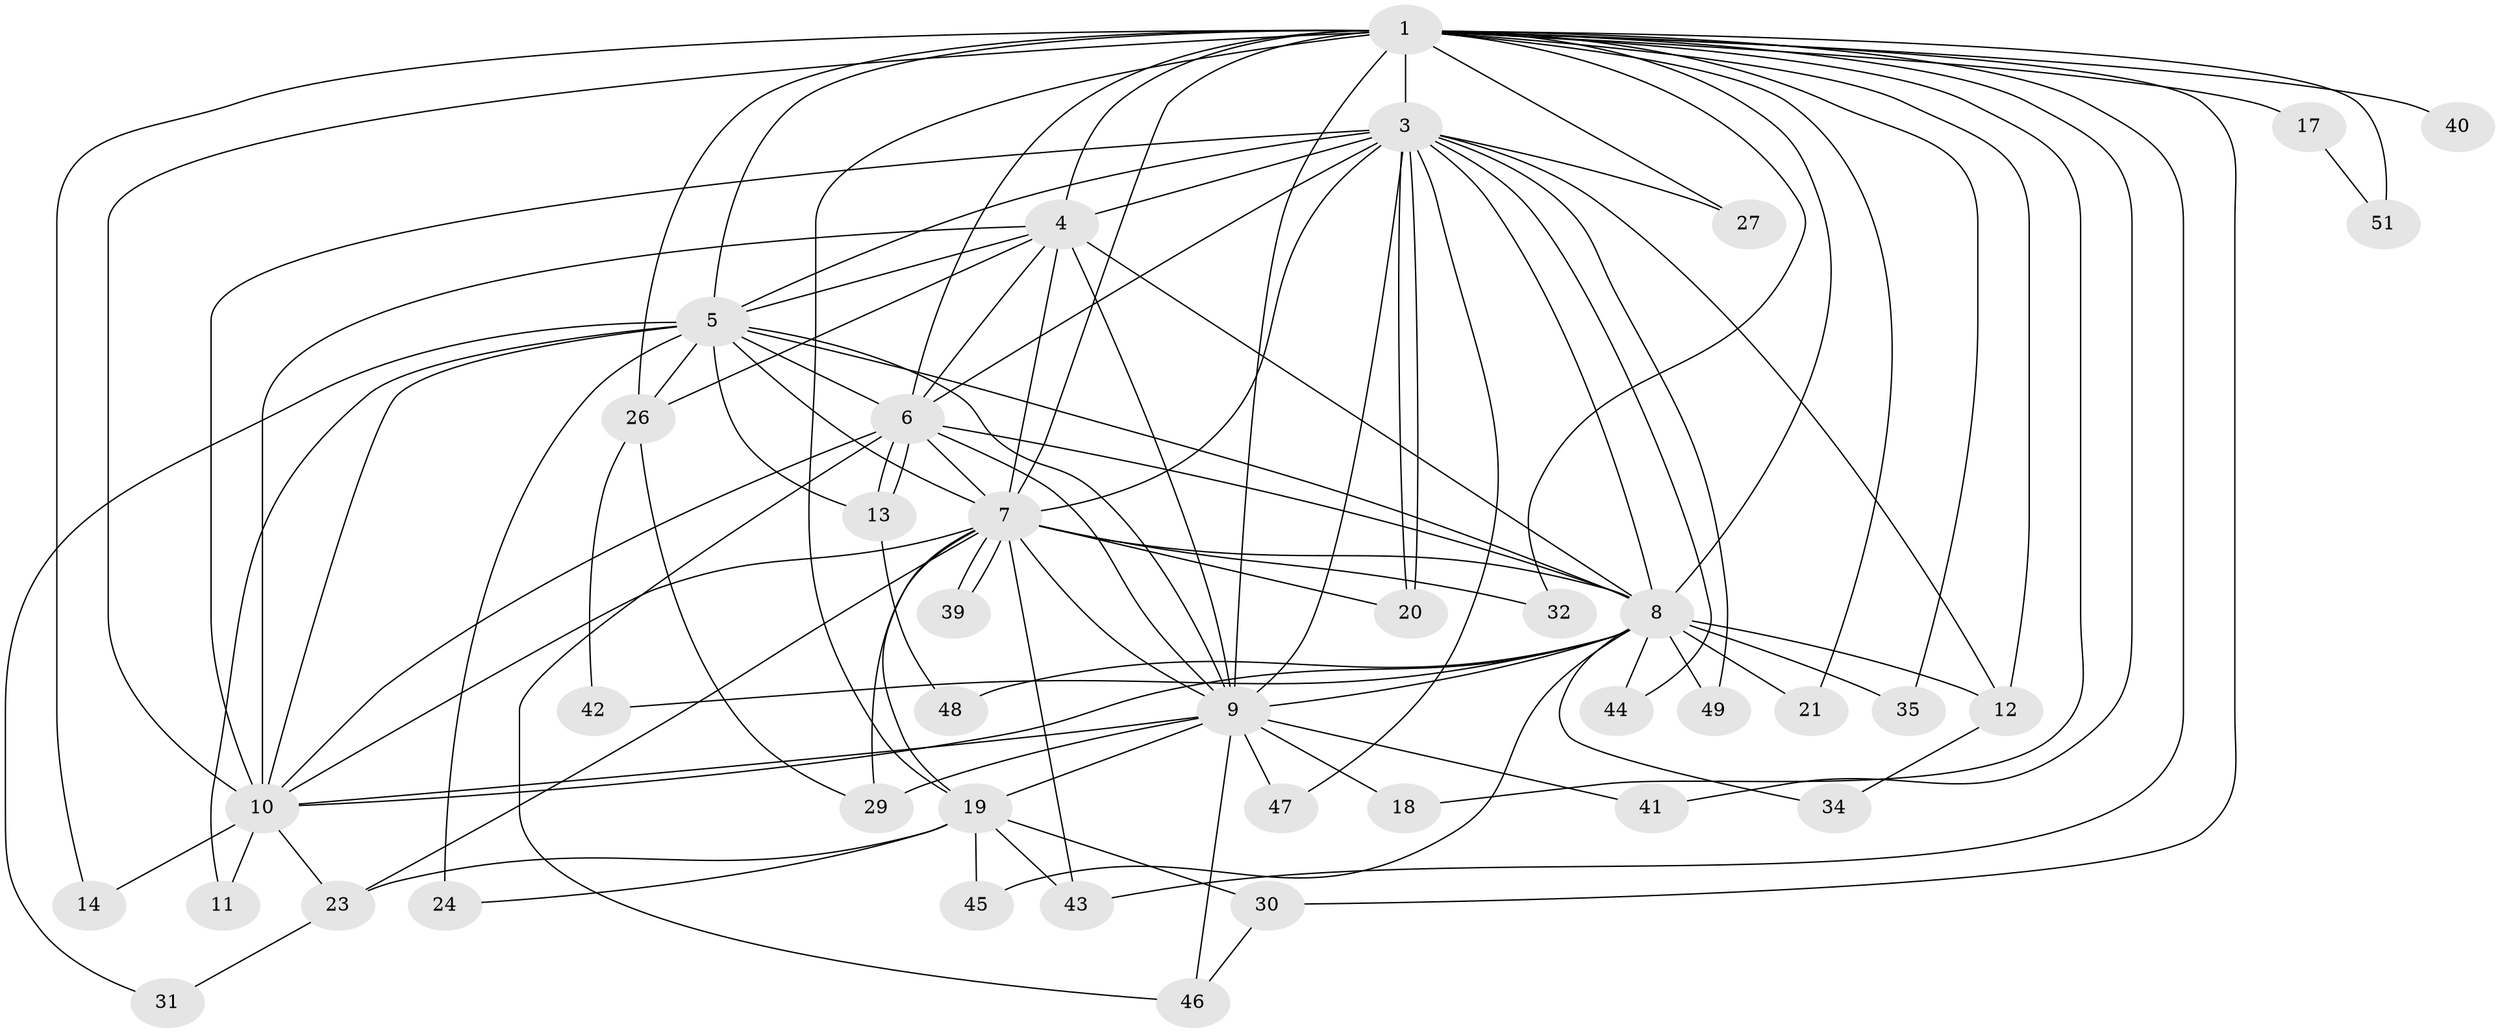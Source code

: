 // original degree distribution, {21: 0.017543859649122806, 19: 0.03508771929824561, 16: 0.017543859649122806, 11: 0.017543859649122806, 14: 0.03508771929824561, 17: 0.017543859649122806, 15: 0.017543859649122806, 13: 0.017543859649122806, 2: 0.5614035087719298, 5: 0.03508771929824561, 4: 0.05263157894736842, 3: 0.15789473684210525, 6: 0.017543859649122806}
// Generated by graph-tools (version 1.1) at 2025/11/02/27/25 16:11:02]
// undirected, 40 vertices, 105 edges
graph export_dot {
graph [start="1"]
  node [color=gray90,style=filled];
  1 [super="+2"];
  3 [super="+54"];
  4 [super="+16"];
  5;
  6 [super="+15"];
  7 [super="+33"];
  8 [super="+36"];
  9 [super="+57"];
  10 [super="+50"];
  11;
  12 [super="+22"];
  13 [super="+37"];
  14;
  17 [super="+56"];
  18;
  19 [super="+38"];
  20 [super="+28"];
  21;
  23 [super="+25"];
  24;
  26 [super="+53"];
  27;
  29;
  30;
  31;
  32;
  34;
  35;
  39;
  40;
  41;
  42;
  43 [super="+52"];
  44;
  45;
  46 [super="+55"];
  47;
  48;
  49;
  51;
  1 -- 3 [weight=2];
  1 -- 4 [weight=3];
  1 -- 5 [weight=2];
  1 -- 6 [weight=2];
  1 -- 7 [weight=2];
  1 -- 8 [weight=2];
  1 -- 9 [weight=2];
  1 -- 10 [weight=3];
  1 -- 12 [weight=2];
  1 -- 17 [weight=2];
  1 -- 18;
  1 -- 19;
  1 -- 21;
  1 -- 27;
  1 -- 40 [weight=2];
  1 -- 41;
  1 -- 43;
  1 -- 51 [weight=2];
  1 -- 14;
  1 -- 26;
  1 -- 30;
  1 -- 32;
  1 -- 35;
  3 -- 4;
  3 -- 5;
  3 -- 6;
  3 -- 7;
  3 -- 8;
  3 -- 9;
  3 -- 10;
  3 -- 20;
  3 -- 20;
  3 -- 27;
  3 -- 44;
  3 -- 47;
  3 -- 49;
  3 -- 12;
  4 -- 5;
  4 -- 6;
  4 -- 7;
  4 -- 8;
  4 -- 9;
  4 -- 10;
  4 -- 26;
  5 -- 6;
  5 -- 7;
  5 -- 8;
  5 -- 9;
  5 -- 10;
  5 -- 11;
  5 -- 24;
  5 -- 26;
  5 -- 31;
  5 -- 13;
  6 -- 7;
  6 -- 8 [weight=3];
  6 -- 9;
  6 -- 10;
  6 -- 13;
  6 -- 13;
  6 -- 46;
  7 -- 8;
  7 -- 9;
  7 -- 10;
  7 -- 23;
  7 -- 29;
  7 -- 32;
  7 -- 39;
  7 -- 39;
  7 -- 43;
  7 -- 19;
  7 -- 20;
  8 -- 9;
  8 -- 10;
  8 -- 12;
  8 -- 21;
  8 -- 34;
  8 -- 35;
  8 -- 42;
  8 -- 44;
  8 -- 45;
  8 -- 49;
  8 -- 48;
  9 -- 10;
  9 -- 18;
  9 -- 19;
  9 -- 41;
  9 -- 46;
  9 -- 47;
  9 -- 29;
  10 -- 11;
  10 -- 14;
  10 -- 23;
  12 -- 34;
  13 -- 48;
  17 -- 51;
  19 -- 23;
  19 -- 24;
  19 -- 43;
  19 -- 45;
  19 -- 30;
  23 -- 31;
  26 -- 29;
  26 -- 42;
  30 -- 46;
}
